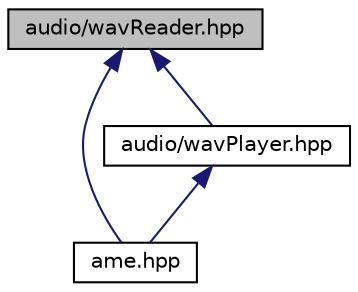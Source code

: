 digraph "audio/wavReader.hpp"
{
 // LATEX_PDF_SIZE
  edge [fontname="Helvetica",fontsize="10",labelfontname="Helvetica",labelfontsize="10"];
  node [fontname="Helvetica",fontsize="10",shape=record];
  Node1 [label="audio/wavReader.hpp",height=0.2,width=0.4,color="black", fillcolor="grey75", style="filled", fontcolor="black",tooltip="Wav reader."];
  Node1 -> Node2 [dir="back",color="midnightblue",fontsize="10",style="solid",fontname="Helvetica"];
  Node2 [label="ame.hpp",height=0.2,width=0.4,color="black", fillcolor="white", style="filled",URL="$ame_8hpp.html",tooltip="main header file."];
  Node1 -> Node3 [dir="back",color="midnightblue",fontsize="10",style="solid",fontname="Helvetica"];
  Node3 [label="audio/wavPlayer.hpp",height=0.2,width=0.4,color="black", fillcolor="white", style="filled",URL="$wav_player_8hpp.html",tooltip="Wav player."];
  Node3 -> Node2 [dir="back",color="midnightblue",fontsize="10",style="solid",fontname="Helvetica"];
}
